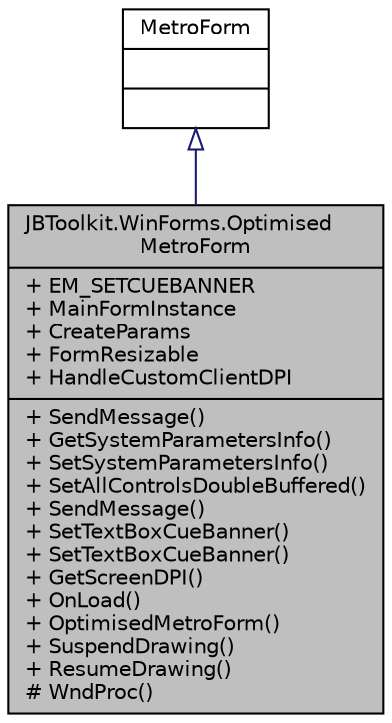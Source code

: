 digraph "JBToolkit.WinForms.OptimisedMetroForm"
{
 // LATEX_PDF_SIZE
  edge [fontname="Helvetica",fontsize="10",labelfontname="Helvetica",labelfontsize="10"];
  node [fontname="Helvetica",fontsize="10",shape=record];
  Node1 [label="{JBToolkit.WinForms.Optimised\lMetroForm\n|+ EM_SETCUEBANNER\l+ MainFormInstance\l+ CreateParams\l+ FormResizable\l+ HandleCustomClientDPI\l|+ SendMessage()\l+ GetSystemParametersInfo()\l+ SetSystemParametersInfo()\l+ SetAllControlsDoubleBuffered()\l+ SendMessage()\l+ SetTextBoxCueBanner()\l+ SetTextBoxCueBanner()\l+ GetScreenDPI()\l+ OnLoad()\l+ OptimisedMetroForm()\l+ SuspendDrawing()\l+ ResumeDrawing()\l# WndProc()\l}",height=0.2,width=0.4,color="black", fillcolor="grey75", style="filled", fontcolor="black",tooltip="Abstract form to inherit that uses the MetroForms styler, and optimises buffering,..."];
  Node2 -> Node1 [dir="back",color="midnightblue",fontsize="10",style="solid",arrowtail="onormal",fontname="Helvetica"];
  Node2 [label="{MetroForm\n||}",height=0.2,width=0.4,color="black", fillcolor="white", style="filled",URL="$df/d0a/class_metro_form.html",tooltip=" "];
}
